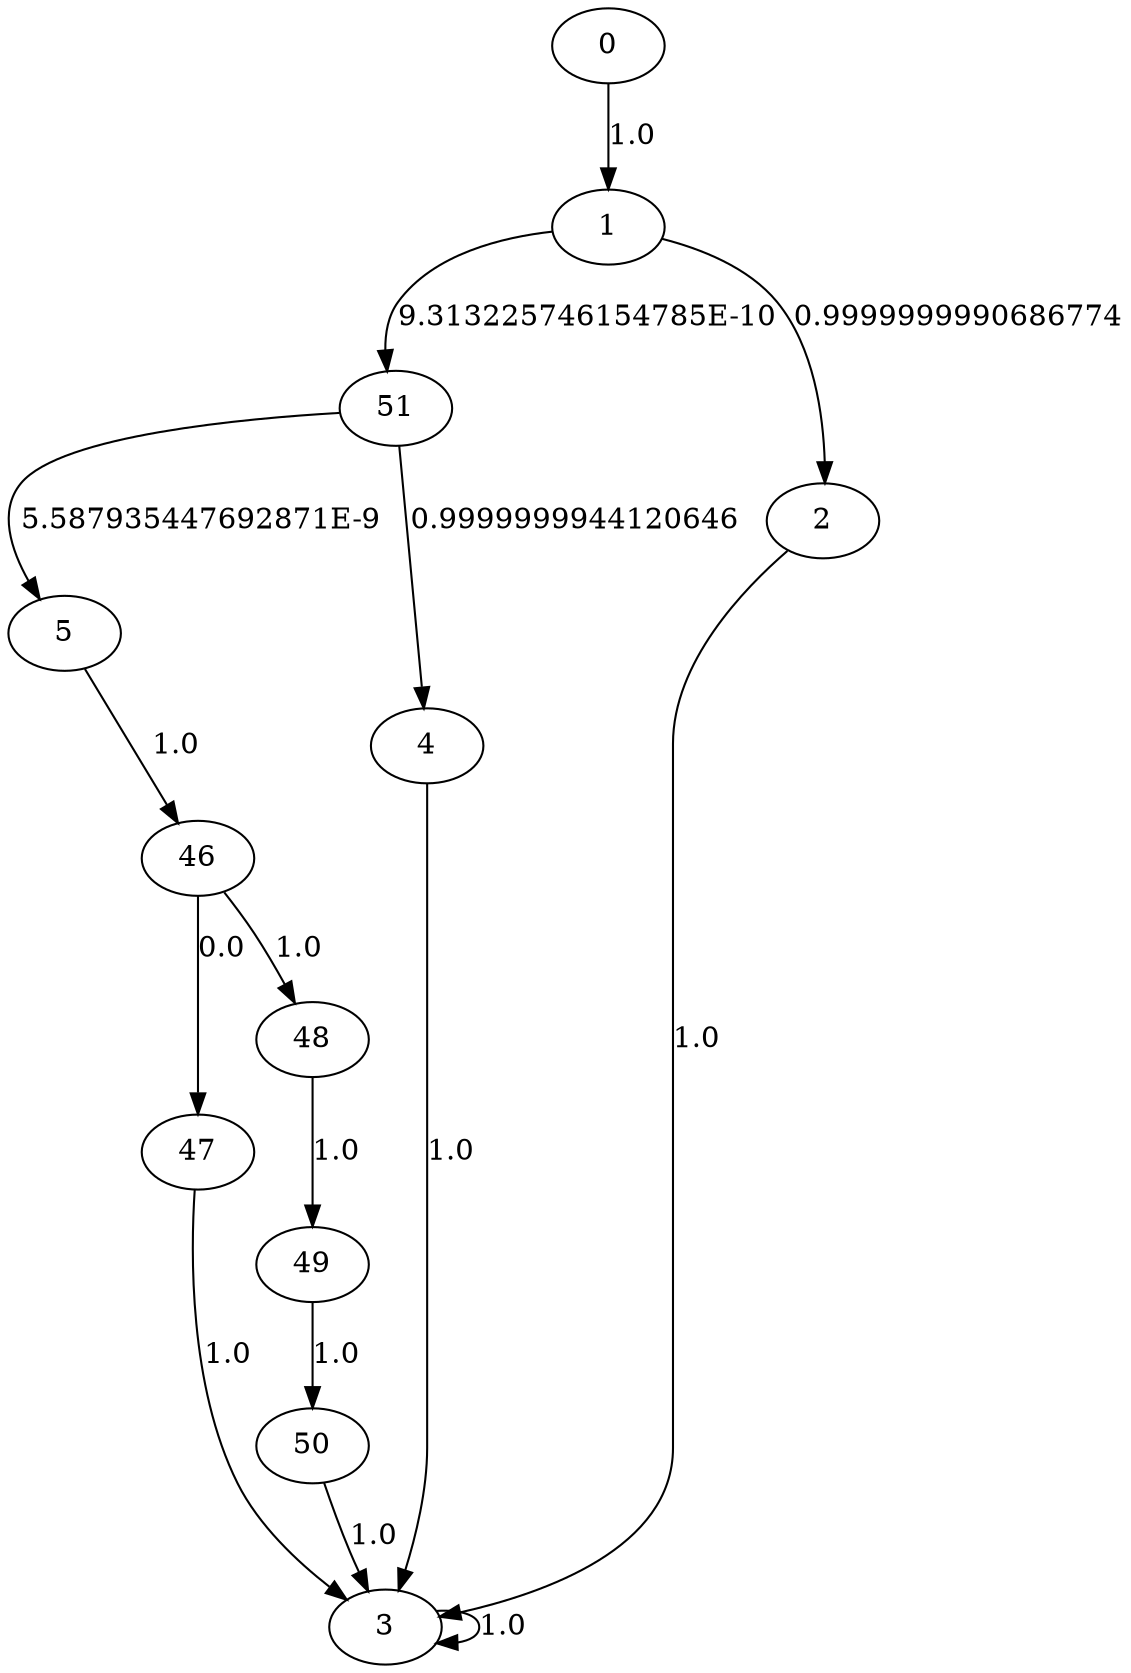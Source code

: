 digraph {
	46 -> 47[label= "0.0"];
	46 -> 48[label= "1.0"];
	47 -> 3[label= "1.0"];
	48 -> 49[label= "1.0"];
	49 -> 50[label= "1.0"];
	50 -> 3[label= "1.0"];
	51 -> 5[label= "5.587935447692871E-9"];
	51 -> 4[label= "0.9999999944120646"];
	0 -> 1[label= "1.0"];
	1 -> 51[label= "9.313225746154785E-10"];
	1 -> 2[label= "0.9999999990686774"];
	2 -> 3[label= "1.0"];
	3 -> 3[label= "1.0"];
	4 -> 3[label= "1.0"];
	5 -> 46[label= "1.0"];
}